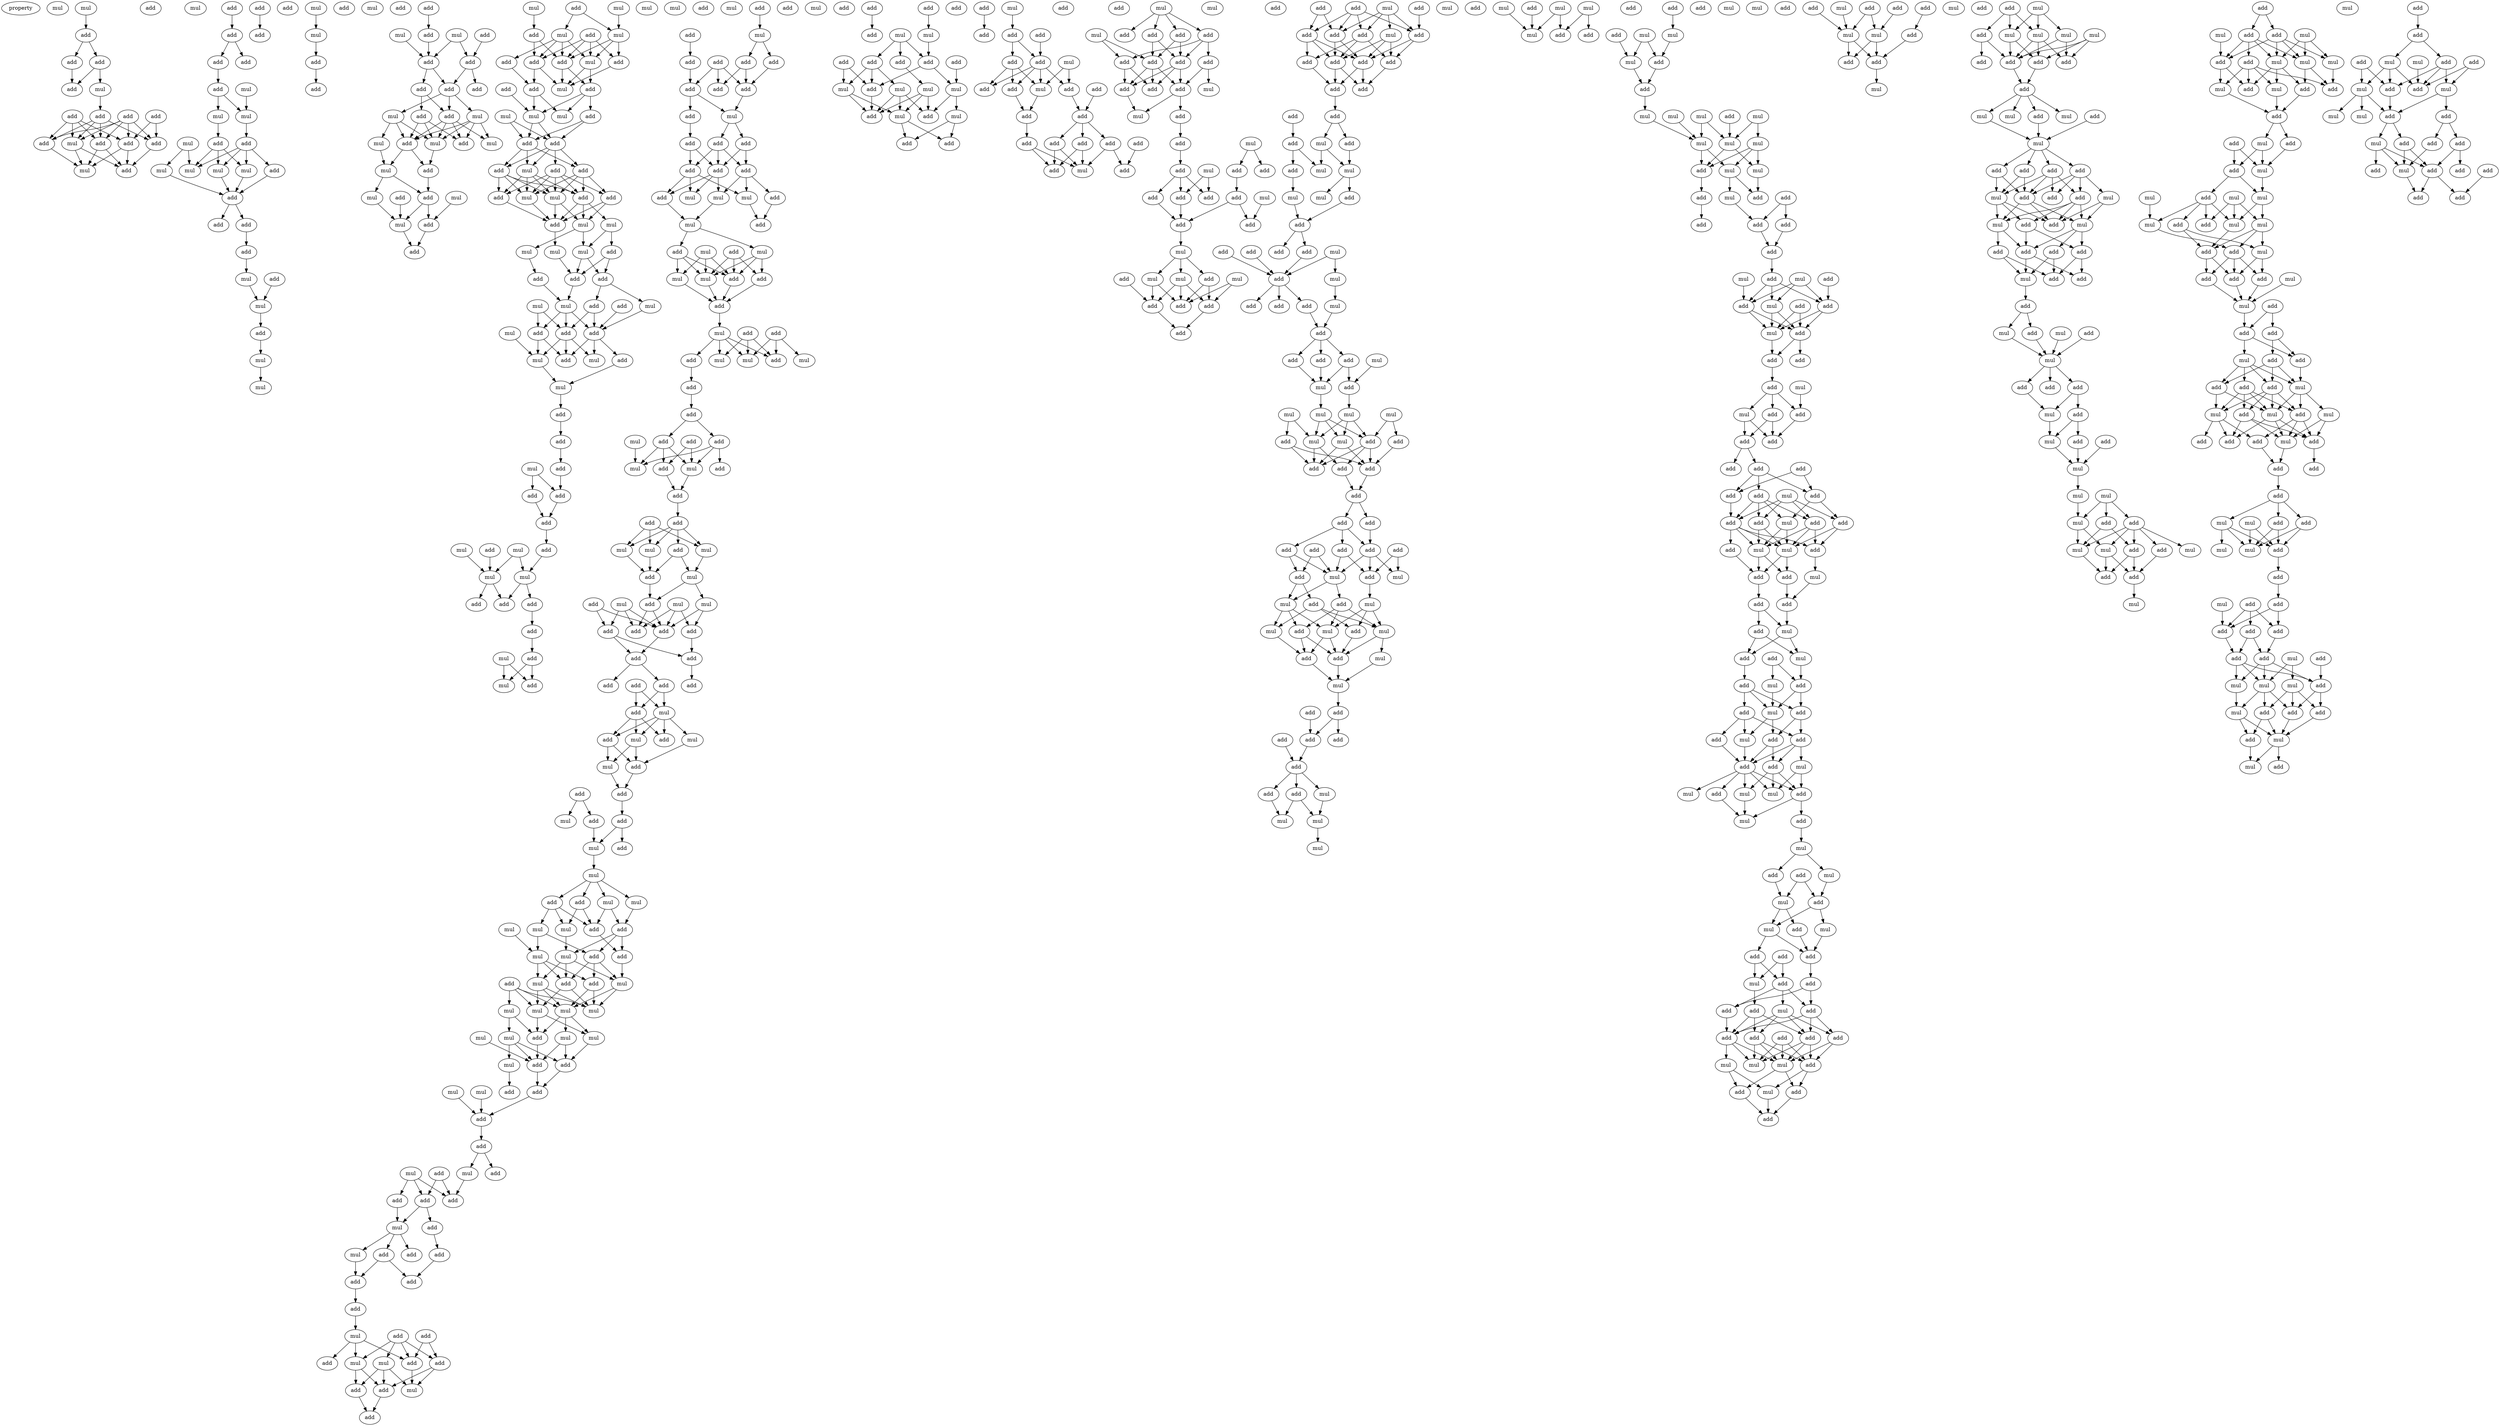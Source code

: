 digraph {
    node [fontcolor=black]
    property [mul=2,lf=1.2]
    0 [ label = mul ];
    1 [ label = mul ];
    2 [ label = add ];
    3 [ label = add ];
    4 [ label = add ];
    5 [ label = add ];
    6 [ label = add ];
    7 [ label = mul ];
    8 [ label = add ];
    9 [ label = add ];
    10 [ label = add ];
    11 [ label = add ];
    12 [ label = mul ];
    13 [ label = add ];
    14 [ label = add ];
    15 [ label = add ];
    16 [ label = add ];
    17 [ label = add ];
    18 [ label = mul ];
    19 [ label = mul ];
    20 [ label = add ];
    21 [ label = add ];
    22 [ label = add ];
    23 [ label = add ];
    24 [ label = add ];
    25 [ label = add ];
    26 [ label = mul ];
    27 [ label = add ];
    28 [ label = add ];
    29 [ label = mul ];
    30 [ label = mul ];
    31 [ label = add ];
    32 [ label = add ];
    33 [ label = mul ];
    34 [ label = mul ];
    35 [ label = mul ];
    36 [ label = add ];
    37 [ label = mul ];
    38 [ label = mul ];
    39 [ label = add ];
    40 [ label = add ];
    41 [ label = add ];
    42 [ label = add ];
    43 [ label = mul ];
    44 [ label = add ];
    45 [ label = mul ];
    46 [ label = add ];
    47 [ label = mul ];
    48 [ label = mul ];
    49 [ label = mul ];
    50 [ label = add ];
    51 [ label = mul ];
    52 [ label = add ];
    53 [ label = add ];
    54 [ label = mul ];
    55 [ label = add ];
    56 [ label = add ];
    57 [ label = mul ];
    58 [ label = mul ];
    59 [ label = add ];
    60 [ label = add ];
    61 [ label = add ];
    62 [ label = add ];
    63 [ label = add ];
    64 [ label = add ];
    65 [ label = add ];
    66 [ label = add ];
    67 [ label = add ];
    68 [ label = mul ];
    69 [ label = mul ];
    70 [ label = add ];
    71 [ label = mul ];
    72 [ label = mul ];
    73 [ label = mul ];
    74 [ label = add ];
    75 [ label = mul ];
    76 [ label = add ];
    77 [ label = add ];
    78 [ label = mul ];
    79 [ label = mul ];
    80 [ label = add ];
    81 [ label = mul ];
    82 [ label = add ];
    83 [ label = add ];
    84 [ label = mul ];
    85 [ label = mul ];
    86 [ label = mul ];
    87 [ label = add ];
    88 [ label = add ];
    89 [ label = mul ];
    90 [ label = mul ];
    91 [ label = add ];
    92 [ label = add ];
    93 [ label = add ];
    94 [ label = mul ];
    95 [ label = add ];
    96 [ label = add ];
    97 [ label = add ];
    98 [ label = add ];
    99 [ label = add ];
    100 [ label = mul ];
    101 [ label = mul ];
    102 [ label = mul ];
    103 [ label = mul ];
    104 [ label = add ];
    105 [ label = add ];
    106 [ label = add ];
    107 [ label = add ];
    108 [ label = mul ];
    109 [ label = add ];
    110 [ label = add ];
    111 [ label = mul ];
    112 [ label = add ];
    113 [ label = add ];
    114 [ label = mul ];
    115 [ label = add ];
    116 [ label = mul ];
    117 [ label = add ];
    118 [ label = mul ];
    119 [ label = add ];
    120 [ label = mul ];
    121 [ label = mul ];
    122 [ label = mul ];
    123 [ label = add ];
    124 [ label = add ];
    125 [ label = add ];
    126 [ label = mul ];
    127 [ label = add ];
    128 [ label = add ];
    129 [ label = mul ];
    130 [ label = mul ];
    131 [ label = mul ];
    132 [ label = add ];
    133 [ label = add ];
    134 [ label = add ];
    135 [ label = mul ];
    136 [ label = mul ];
    137 [ label = add ];
    138 [ label = add ];
    139 [ label = mul ];
    140 [ label = add ];
    141 [ label = add ];
    142 [ label = mul ];
    143 [ label = add ];
    144 [ label = add ];
    145 [ label = mul ];
    146 [ label = add ];
    147 [ label = add ];
    148 [ label = mul ];
    149 [ label = add ];
    150 [ label = add ];
    151 [ label = mul ];
    152 [ label = add ];
    153 [ label = mul ];
    154 [ label = mul ];
    155 [ label = add ];
    156 [ label = add ];
    157 [ label = add ];
    158 [ label = add ];
    159 [ label = add ];
    160 [ label = mul ];
    161 [ label = add ];
    162 [ label = mul ];
    163 [ label = mul ];
    164 [ label = add ];
    165 [ label = add ];
    166 [ label = mul ];
    167 [ label = add ];
    168 [ label = add ];
    169 [ label = add ];
    170 [ label = add ];
    171 [ label = add ];
    172 [ label = add ];
    173 [ label = add ];
    174 [ label = add ];
    175 [ label = mul ];
    176 [ label = add ];
    177 [ label = add ];
    178 [ label = add ];
    179 [ label = add ];
    180 [ label = add ];
    181 [ label = add ];
    182 [ label = add ];
    183 [ label = add ];
    184 [ label = mul ];
    185 [ label = mul ];
    186 [ label = mul ];
    187 [ label = mul ];
    188 [ label = add ];
    189 [ label = add ];
    190 [ label = add ];
    191 [ label = mul ];
    192 [ label = mul ];
    193 [ label = mul ];
    194 [ label = mul ];
    195 [ label = add ];
    196 [ label = add ];
    197 [ label = add ];
    198 [ label = add ];
    199 [ label = mul ];
    200 [ label = add ];
    201 [ label = add ];
    202 [ label = mul ];
    203 [ label = mul ];
    204 [ label = add ];
    205 [ label = mul ];
    206 [ label = add ];
    207 [ label = add ];
    208 [ label = add ];
    209 [ label = add ];
    210 [ label = mul ];
    211 [ label = add ];
    212 [ label = add ];
    213 [ label = add ];
    214 [ label = mul ];
    215 [ label = add ];
    216 [ label = mul ];
    217 [ label = add ];
    218 [ label = add ];
    219 [ label = add ];
    220 [ label = add ];
    221 [ label = mul ];
    222 [ label = mul ];
    223 [ label = mul ];
    224 [ label = add ];
    225 [ label = mul ];
    226 [ label = mul ];
    227 [ label = mul ];
    228 [ label = mul ];
    229 [ label = add ];
    230 [ label = add ];
    231 [ label = add ];
    232 [ label = add ];
    233 [ label = add ];
    234 [ label = add ];
    235 [ label = add ];
    236 [ label = add ];
    237 [ label = add ];
    238 [ label = add ];
    239 [ label = add ];
    240 [ label = add ];
    241 [ label = mul ];
    242 [ label = mul ];
    243 [ label = add ];
    244 [ label = add ];
    245 [ label = add ];
    246 [ label = mul ];
    247 [ label = mul ];
    248 [ label = add ];
    249 [ label = mul ];
    250 [ label = add ];
    251 [ label = add ];
    252 [ label = add ];
    253 [ label = mul ];
    254 [ label = add ];
    255 [ label = mul ];
    256 [ label = add ];
    257 [ label = mul ];
    258 [ label = add ];
    259 [ label = mul ];
    260 [ label = add ];
    261 [ label = mul ];
    262 [ label = add ];
    263 [ label = mul ];
    264 [ label = mul ];
    265 [ label = mul ];
    266 [ label = add ];
    267 [ label = add ];
    268 [ label = add ];
    269 [ label = mul ];
    270 [ label = mul ];
    271 [ label = add ];
    272 [ label = add ];
    273 [ label = mul ];
    274 [ label = mul ];
    275 [ label = add ];
    276 [ label = mul ];
    277 [ label = mul ];
    278 [ label = mul ];
    279 [ label = mul ];
    280 [ label = mul ];
    281 [ label = mul ];
    282 [ label = mul ];
    283 [ label = mul ];
    284 [ label = add ];
    285 [ label = add ];
    286 [ label = add ];
    287 [ label = mul ];
    288 [ label = mul ];
    289 [ label = add ];
    290 [ label = mul ];
    291 [ label = add ];
    292 [ label = add ];
    293 [ label = add ];
    294 [ label = mul ];
    295 [ label = mul ];
    296 [ label = add ];
    297 [ label = add ];
    298 [ label = add ];
    299 [ label = add ];
    300 [ label = add ];
    301 [ label = add ];
    302 [ label = mul ];
    303 [ label = add ];
    304 [ label = add ];
    305 [ label = mul ];
    306 [ label = add ];
    307 [ label = add ];
    308 [ label = add ];
    309 [ label = add ];
    310 [ label = add ];
    311 [ label = mul ];
    312 [ label = add ];
    313 [ label = add ];
    314 [ label = add ];
    315 [ label = add ];
    316 [ label = mul ];
    317 [ label = add ];
    318 [ label = mul ];
    319 [ label = add ];
    320 [ label = mul ];
    321 [ label = add ];
    322 [ label = add ];
    323 [ label = add ];
    324 [ label = add ];
    325 [ label = add ];
    326 [ label = mul ];
    327 [ label = mul ];
    328 [ label = add ];
    329 [ label = add ];
    330 [ label = add ];
    331 [ label = add ];
    332 [ label = add ];
    333 [ label = mul ];
    334 [ label = add ];
    335 [ label = mul ];
    336 [ label = mul ];
    337 [ label = mul ];
    338 [ label = add ];
    339 [ label = add ];
    340 [ label = mul ];
    341 [ label = mul ];
    342 [ label = add ];
    343 [ label = add ];
    344 [ label = add ];
    345 [ label = add ];
    346 [ label = add ];
    347 [ label = mul ];
    348 [ label = add ];
    349 [ label = add ];
    350 [ label = add ];
    351 [ label = add ];
    352 [ label = add ];
    353 [ label = mul ];
    354 [ label = add ];
    355 [ label = add ];
    356 [ label = mul ];
    357 [ label = add ];
    358 [ label = add ];
    359 [ label = add ];
    360 [ label = add ];
    361 [ label = add ];
    362 [ label = add ];
    363 [ label = add ];
    364 [ label = add ];
    365 [ label = add ];
    366 [ label = add ];
    367 [ label = add ];
    368 [ label = mul ];
    369 [ label = add ];
    370 [ label = mul ];
    371 [ label = add ];
    372 [ label = mul ];
    373 [ label = add ];
    374 [ label = add ];
    375 [ label = add ];
    376 [ label = add ];
    377 [ label = add ];
    378 [ label = add ];
    379 [ label = add ];
    380 [ label = add ];
    381 [ label = add ];
    382 [ label = mul ];
    383 [ label = mul ];
    384 [ label = add ];
    385 [ label = add ];
    386 [ label = mul ];
    387 [ label = mul ];
    388 [ label = add ];
    389 [ label = add ];
    390 [ label = add ];
    391 [ label = add ];
    392 [ label = mul ];
    393 [ label = add ];
    394 [ label = add ];
    395 [ label = add ];
    396 [ label = mul ];
    397 [ label = add ];
    398 [ label = add ];
    399 [ label = add ];
    400 [ label = mul ];
    401 [ label = mul ];
    402 [ label = mul ];
    403 [ label = add ];
    404 [ label = add ];
    405 [ label = mul ];
    406 [ label = add ];
    407 [ label = add ];
    408 [ label = add ];
    409 [ label = add ];
    410 [ label = add ];
    411 [ label = add ];
    412 [ label = add ];
    413 [ label = mul ];
    414 [ label = add ];
    415 [ label = add ];
    416 [ label = mul ];
    417 [ label = add ];
    418 [ label = add ];
    419 [ label = add ];
    420 [ label = add ];
    421 [ label = add ];
    422 [ label = add ];
    423 [ label = add ];
    424 [ label = add ];
    425 [ label = add ];
    426 [ label = add ];
    427 [ label = add ];
    428 [ label = add ];
    429 [ label = add ];
    430 [ label = mul ];
    431 [ label = add ];
    432 [ label = mul ];
    433 [ label = mul ];
    434 [ label = mul ];
    435 [ label = mul ];
    436 [ label = add ];
    437 [ label = add ];
    438 [ label = add ];
    439 [ label = add ];
    440 [ label = add ];
    441 [ label = mul ];
    442 [ label = add ];
    443 [ label = add ];
    444 [ label = mul ];
    445 [ label = add ];
    446 [ label = add ];
    447 [ label = mul ];
    448 [ label = add ];
    449 [ label = add ];
    450 [ label = add ];
    451 [ label = add ];
    452 [ label = mul ];
    453 [ label = add ];
    454 [ label = mul ];
    455 [ label = add ];
    456 [ label = mul ];
    457 [ label = mul ];
    458 [ label = mul ];
    459 [ label = mul ];
    460 [ label = add ];
    461 [ label = add ];
    462 [ label = mul ];
    463 [ label = mul ];
    464 [ label = add ];
    465 [ label = add ];
    466 [ label = add ];
    467 [ label = add ];
    468 [ label = add ];
    469 [ label = add ];
    470 [ label = add ];
    471 [ label = add ];
    472 [ label = add ];
    473 [ label = add ];
    474 [ label = add ];
    475 [ label = add ];
    476 [ label = mul ];
    477 [ label = mul ];
    478 [ label = add ];
    479 [ label = add ];
    480 [ label = add ];
    481 [ label = mul ];
    482 [ label = add ];
    483 [ label = mul ];
    484 [ label = mul ];
    485 [ label = add ];
    486 [ label = add ];
    487 [ label = mul ];
    488 [ label = mul ];
    489 [ label = mul ];
    490 [ label = add ];
    491 [ label = add ];
    492 [ label = mul ];
    493 [ label = mul ];
    494 [ label = add ];
    495 [ label = add ];
    496 [ label = add ];
    497 [ label = add ];
    498 [ label = add ];
    499 [ label = add ];
    500 [ label = add ];
    501 [ label = add ];
    502 [ label = mul ];
    503 [ label = add ];
    504 [ label = mul ];
    505 [ label = mul ];
    506 [ label = mul ];
    507 [ label = mul ];
    508 [ label = mul ];
    509 [ label = add ];
    510 [ label = mul ];
    511 [ label = add ];
    512 [ label = add ];
    513 [ label = mul ];
    514 [ label = add ];
    515 [ label = add ];
    516 [ label = mul ];
    517 [ label = add ];
    518 [ label = mul ];
    519 [ label = mul ];
    520 [ label = add ];
    521 [ label = add ];
    522 [ label = add ];
    523 [ label = mul ];
    524 [ label = mul ];
    525 [ label = add ];
    526 [ label = mul ];
    527 [ label = mul ];
    528 [ label = mul ];
    529 [ label = mul ];
    530 [ label = mul ];
    531 [ label = mul ];
    532 [ label = add ];
    533 [ label = mul ];
    534 [ label = add ];
    535 [ label = add ];
    536 [ label = add ];
    537 [ label = mul ];
    538 [ label = add ];
    539 [ label = add ];
    540 [ label = add ];
    541 [ label = add ];
    542 [ label = add ];
    543 [ label = add ];
    544 [ label = mul ];
    545 [ label = mul ];
    546 [ label = mul ];
    547 [ label = add ];
    548 [ label = add ];
    549 [ label = add ];
    550 [ label = add ];
    551 [ label = mul ];
    552 [ label = add ];
    553 [ label = add ];
    554 [ label = mul ];
    555 [ label = add ];
    556 [ label = mul ];
    557 [ label = add ];
    558 [ label = mul ];
    559 [ label = add ];
    560 [ label = add ];
    561 [ label = add ];
    562 [ label = add ];
    563 [ label = add ];
    564 [ label = add ];
    565 [ label = add ];
    566 [ label = add ];
    567 [ label = add ];
    568 [ label = mul ];
    569 [ label = mul ];
    570 [ label = add ];
    571 [ label = add ];
    572 [ label = add ];
    573 [ label = add ];
    574 [ label = mul ];
    575 [ label = mul ];
    576 [ label = add ];
    577 [ label = add ];
    578 [ label = mul ];
    579 [ label = add ];
    580 [ label = add ];
    581 [ label = add ];
    582 [ label = add ];
    583 [ label = add ];
    584 [ label = mul ];
    585 [ label = add ];
    586 [ label = mul ];
    587 [ label = add ];
    588 [ label = mul ];
    589 [ label = add ];
    590 [ label = add ];
    591 [ label = mul ];
    592 [ label = add ];
    593 [ label = add ];
    594 [ label = add ];
    595 [ label = mul ];
    596 [ label = add ];
    597 [ label = add ];
    598 [ label = mul ];
    599 [ label = add ];
    600 [ label = add ];
    601 [ label = mul ];
    602 [ label = add ];
    603 [ label = mul ];
    604 [ label = mul ];
    605 [ label = add ];
    606 [ label = add ];
    607 [ label = mul ];
    608 [ label = mul ];
    609 [ label = add ];
    610 [ label = mul ];
    611 [ label = add ];
    612 [ label = add ];
    613 [ label = mul ];
    614 [ label = add ];
    615 [ label = mul ];
    616 [ label = mul ];
    617 [ label = add ];
    618 [ label = add ];
    619 [ label = add ];
    620 [ label = mul ];
    621 [ label = add ];
    622 [ label = add ];
    623 [ label = add ];
    624 [ label = mul ];
    625 [ label = add ];
    626 [ label = add ];
    627 [ label = add ];
    628 [ label = add ];
    629 [ label = add ];
    630 [ label = add ];
    631 [ label = add ];
    632 [ label = mul ];
    633 [ label = mul ];
    634 [ label = mul ];
    635 [ label = add ];
    636 [ label = mul ];
    637 [ label = add ];
    638 [ label = add ];
    639 [ label = mul ];
    640 [ label = add ];
    641 [ label = add ];
    642 [ label = add ];
    643 [ label = mul ];
    644 [ label = add ];
    645 [ label = add ];
    646 [ label = add ];
    647 [ label = mul ];
    648 [ label = mul ];
    649 [ label = add ];
    650 [ label = mul ];
    651 [ label = add ];
    652 [ label = add ];
    653 [ label = mul ];
    654 [ label = add ];
    655 [ label = add ];
    656 [ label = mul ];
    657 [ label = mul ];
    658 [ label = mul ];
    659 [ label = mul ];
    660 [ label = add ];
    661 [ label = mul ];
    662 [ label = add ];
    663 [ label = add ];
    664 [ label = add ];
    665 [ label = add ];
    666 [ label = add ];
    667 [ label = mul ];
    668 [ label = mul ];
    669 [ label = add ];
    670 [ label = add ];
    671 [ label = mul ];
    672 [ label = mul ];
    673 [ label = add ];
    674 [ label = add ];
    675 [ label = add ];
    676 [ label = add ];
    677 [ label = mul ];
    678 [ label = add ];
    679 [ label = add ];
    680 [ label = mul ];
    681 [ label = add ];
    682 [ label = mul ];
    683 [ label = mul ];
    684 [ label = add ];
    685 [ label = add ];
    686 [ label = add ];
    687 [ label = add ];
    688 [ label = add ];
    689 [ label = add ];
    690 [ label = mul ];
    691 [ label = add ];
    692 [ label = add ];
    693 [ label = add ];
    694 [ label = mul ];
    695 [ label = mul ];
    696 [ label = add ];
    697 [ label = add ];
    698 [ label = mul ];
    699 [ label = add ];
    700 [ label = add ];
    701 [ label = add ];
    702 [ label = mul ];
    703 [ label = add ];
    704 [ label = add ];
    705 [ label = add ];
    706 [ label = mul ];
    707 [ label = mul ];
    708 [ label = mul ];
    709 [ label = mul ];
    710 [ label = add ];
    711 [ label = add ];
    712 [ label = mul ];
    713 [ label = add ];
    714 [ label = add ];
    715 [ label = mul ];
    716 [ label = mul ];
    717 [ label = mul ];
    718 [ label = add ];
    719 [ label = add ];
    720 [ label = mul ];
    721 [ label = add ];
    722 [ label = mul ];
    723 [ label = add ];
    724 [ label = add ];
    725 [ label = mul ];
    726 [ label = add ];
    727 [ label = mul ];
    728 [ label = mul ];
    729 [ label = mul ];
    730 [ label = add ];
    731 [ label = mul ];
    732 [ label = add ];
    733 [ label = mul ];
    734 [ label = add ];
    735 [ label = add ];
    736 [ label = add ];
    737 [ label = mul ];
    738 [ label = add ];
    739 [ label = add ];
    740 [ label = add ];
    741 [ label = mul ];
    742 [ label = mul ];
    743 [ label = mul ];
    744 [ label = mul ];
    745 [ label = add ];
    746 [ label = add ];
    747 [ label = mul ];
    748 [ label = mul ];
    749 [ label = mul ];
    750 [ label = add ];
    751 [ label = add ];
    752 [ label = add ];
    753 [ label = mul ];
    754 [ label = add ];
    755 [ label = add ];
    756 [ label = mul ];
    757 [ label = mul ];
    758 [ label = add ];
    759 [ label = add ];
    760 [ label = mul ];
    761 [ label = add ];
    762 [ label = add ];
    763 [ label = add ];
    764 [ label = add ];
    765 [ label = mul ];
    766 [ label = mul ];
    767 [ label = add ];
    768 [ label = add ];
    769 [ label = add ];
    770 [ label = mul ];
    771 [ label = add ];
    772 [ label = mul ];
    773 [ label = add ];
    774 [ label = mul ];
    775 [ label = mul ];
    776 [ label = add ];
    777 [ label = add ];
    778 [ label = add ];
    779 [ label = add ];
    780 [ label = add ];
    781 [ label = add ];
    782 [ label = add ];
    783 [ label = mul ];
    784 [ label = add ];
    785 [ label = mul ];
    786 [ label = add ];
    787 [ label = add ];
    788 [ label = mul ];
    789 [ label = mul ];
    790 [ label = add ];
    791 [ label = add ];
    792 [ label = mul ];
    793 [ label = add ];
    794 [ label = add ];
    795 [ label = add ];
    796 [ label = add ];
    797 [ label = add ];
    798 [ label = add ];
    799 [ label = add ];
    800 [ label = mul ];
    801 [ label = mul ];
    802 [ label = add ];
    803 [ label = mul ];
    804 [ label = mul ];
    805 [ label = add ];
    806 [ label = add ];
    807 [ label = mul ];
    808 [ label = add ];
    809 [ label = mul ];
    810 [ label = add ];
    811 [ label = add ];
    812 [ label = mul ];
    813 [ label = add ];
    814 [ label = add ];
    815 [ label = add ];
    816 [ label = mul ];
    817 [ label = add ];
    818 [ label = mul ];
    819 [ label = add ];
    820 [ label = mul ];
    821 [ label = mul ];
    822 [ label = add ];
    823 [ label = add ];
    824 [ label = add ];
    825 [ label = mul ];
    826 [ label = mul ];
    827 [ label = add ];
    828 [ label = add ];
    829 [ label = add ];
    830 [ label = add ];
    831 [ label = mul ];
    832 [ label = add ];
    833 [ label = add ];
    834 [ label = mul ];
    835 [ label = add ];
    836 [ label = add ];
    837 [ label = add ];
    838 [ label = add ];
    1 -> 3 [ name = 0 ];
    3 -> 4 [ name = 1 ];
    3 -> 5 [ name = 2 ];
    4 -> 6 [ name = 3 ];
    4 -> 7 [ name = 4 ];
    5 -> 6 [ name = 5 ];
    7 -> 8 [ name = 6 ];
    8 -> 12 [ name = 7 ];
    8 -> 13 [ name = 8 ];
    8 -> 14 [ name = 9 ];
    8 -> 16 [ name = 10 ];
    9 -> 12 [ name = 11 ];
    9 -> 13 [ name = 12 ];
    9 -> 14 [ name = 13 ];
    9 -> 15 [ name = 14 ];
    10 -> 15 [ name = 15 ];
    10 -> 16 [ name = 16 ];
    11 -> 12 [ name = 17 ];
    11 -> 13 [ name = 18 ];
    11 -> 14 [ name = 19 ];
    11 -> 15 [ name = 20 ];
    11 -> 16 [ name = 21 ];
    12 -> 17 [ name = 22 ];
    12 -> 19 [ name = 23 ];
    13 -> 17 [ name = 24 ];
    13 -> 19 [ name = 25 ];
    14 -> 19 [ name = 26 ];
    15 -> 17 [ name = 27 ];
    15 -> 19 [ name = 28 ];
    16 -> 17 [ name = 29 ];
    20 -> 21 [ name = 30 ];
    21 -> 23 [ name = 31 ];
    21 -> 25 [ name = 32 ];
    22 -> 24 [ name = 33 ];
    23 -> 27 [ name = 34 ];
    26 -> 29 [ name = 35 ];
    27 -> 29 [ name = 36 ];
    27 -> 30 [ name = 37 ];
    29 -> 32 [ name = 38 ];
    30 -> 31 [ name = 39 ];
    31 -> 35 [ name = 40 ];
    31 -> 37 [ name = 41 ];
    31 -> 38 [ name = 42 ];
    32 -> 35 [ name = 43 ];
    32 -> 36 [ name = 44 ];
    32 -> 37 [ name = 45 ];
    32 -> 38 [ name = 46 ];
    33 -> 34 [ name = 47 ];
    33 -> 35 [ name = 48 ];
    34 -> 39 [ name = 49 ];
    36 -> 39 [ name = 50 ];
    37 -> 39 [ name = 51 ];
    38 -> 39 [ name = 52 ];
    39 -> 40 [ name = 53 ];
    39 -> 41 [ name = 54 ];
    41 -> 42 [ name = 55 ];
    42 -> 43 [ name = 56 ];
    43 -> 45 [ name = 57 ];
    44 -> 45 [ name = 58 ];
    45 -> 46 [ name = 59 ];
    46 -> 49 [ name = 60 ];
    47 -> 48 [ name = 61 ];
    48 -> 50 [ name = 62 ];
    49 -> 51 [ name = 63 ];
    50 -> 52 [ name = 64 ];
    56 -> 59 [ name = 65 ];
    57 -> 61 [ name = 66 ];
    57 -> 62 [ name = 67 ];
    58 -> 61 [ name = 68 ];
    59 -> 61 [ name = 69 ];
    60 -> 62 [ name = 70 ];
    61 -> 64 [ name = 71 ];
    61 -> 65 [ name = 72 ];
    62 -> 63 [ name = 73 ];
    62 -> 64 [ name = 74 ];
    64 -> 67 [ name = 75 ];
    64 -> 68 [ name = 76 ];
    64 -> 69 [ name = 77 ];
    65 -> 66 [ name = 78 ];
    65 -> 67 [ name = 79 ];
    66 -> 70 [ name = 80 ];
    66 -> 73 [ name = 81 ];
    66 -> 74 [ name = 82 ];
    67 -> 70 [ name = 83 ];
    67 -> 72 [ name = 84 ];
    67 -> 73 [ name = 85 ];
    67 -> 74 [ name = 86 ];
    68 -> 70 [ name = 87 ];
    68 -> 72 [ name = 88 ];
    68 -> 73 [ name = 89 ];
    68 -> 74 [ name = 90 ];
    69 -> 71 [ name = 91 ];
    69 -> 73 [ name = 92 ];
    69 -> 74 [ name = 93 ];
    71 -> 75 [ name = 94 ];
    73 -> 76 [ name = 95 ];
    74 -> 75 [ name = 96 ];
    74 -> 76 [ name = 97 ];
    75 -> 78 [ name = 98 ];
    75 -> 80 [ name = 99 ];
    76 -> 80 [ name = 100 ];
    77 -> 81 [ name = 101 ];
    78 -> 81 [ name = 102 ];
    79 -> 82 [ name = 103 ];
    80 -> 81 [ name = 104 ];
    80 -> 82 [ name = 105 ];
    81 -> 83 [ name = 106 ];
    82 -> 83 [ name = 107 ];
    84 -> 90 [ name = 108 ];
    85 -> 88 [ name = 109 ];
    87 -> 89 [ name = 110 ];
    87 -> 90 [ name = 111 ];
    88 -> 92 [ name = 112 ];
    88 -> 95 [ name = 113 ];
    89 -> 92 [ name = 114 ];
    89 -> 93 [ name = 115 ];
    89 -> 94 [ name = 116 ];
    89 -> 95 [ name = 117 ];
    90 -> 94 [ name = 118 ];
    90 -> 95 [ name = 119 ];
    90 -> 96 [ name = 120 ];
    91 -> 92 [ name = 121 ];
    91 -> 94 [ name = 122 ];
    91 -> 95 [ name = 123 ];
    91 -> 96 [ name = 124 ];
    92 -> 98 [ name = 125 ];
    92 -> 100 [ name = 126 ];
    93 -> 98 [ name = 127 ];
    94 -> 97 [ name = 128 ];
    94 -> 100 [ name = 129 ];
    95 -> 97 [ name = 130 ];
    95 -> 100 [ name = 131 ];
    96 -> 100 [ name = 132 ];
    97 -> 102 [ name = 133 ];
    97 -> 103 [ name = 134 ];
    97 -> 104 [ name = 135 ];
    98 -> 102 [ name = 136 ];
    98 -> 103 [ name = 137 ];
    99 -> 102 [ name = 138 ];
    101 -> 105 [ name = 139 ];
    101 -> 106 [ name = 140 ];
    102 -> 105 [ name = 141 ];
    102 -> 106 [ name = 142 ];
    104 -> 105 [ name = 143 ];
    104 -> 106 [ name = 144 ];
    105 -> 107 [ name = 145 ];
    105 -> 108 [ name = 146 ];
    105 -> 110 [ name = 147 ];
    106 -> 107 [ name = 148 ];
    106 -> 108 [ name = 149 ];
    106 -> 109 [ name = 150 ];
    106 -> 110 [ name = 151 ];
    107 -> 111 [ name = 152 ];
    107 -> 112 [ name = 153 ];
    107 -> 114 [ name = 154 ];
    107 -> 115 [ name = 155 ];
    108 -> 111 [ name = 156 ];
    108 -> 112 [ name = 157 ];
    108 -> 114 [ name = 158 ];
    108 -> 115 [ name = 159 ];
    109 -> 111 [ name = 160 ];
    109 -> 112 [ name = 161 ];
    109 -> 113 [ name = 162 ];
    109 -> 114 [ name = 163 ];
    109 -> 115 [ name = 164 ];
    110 -> 111 [ name = 165 ];
    110 -> 113 [ name = 166 ];
    110 -> 114 [ name = 167 ];
    110 -> 115 [ name = 168 ];
    111 -> 117 [ name = 169 ];
    112 -> 117 [ name = 170 ];
    113 -> 117 [ name = 171 ];
    113 -> 118 [ name = 172 ];
    114 -> 117 [ name = 173 ];
    114 -> 118 [ name = 174 ];
    115 -> 116 [ name = 175 ];
    115 -> 117 [ name = 176 ];
    115 -> 118 [ name = 177 ];
    116 -> 119 [ name = 178 ];
    116 -> 122 [ name = 179 ];
    117 -> 121 [ name = 180 ];
    118 -> 120 [ name = 181 ];
    118 -> 122 [ name = 182 ];
    119 -> 123 [ name = 183 ];
    119 -> 125 [ name = 184 ];
    120 -> 124 [ name = 185 ];
    121 -> 123 [ name = 186 ];
    122 -> 123 [ name = 187 ];
    122 -> 125 [ name = 188 ];
    123 -> 126 [ name = 189 ];
    124 -> 126 [ name = 190 ];
    125 -> 127 [ name = 191 ];
    125 -> 129 [ name = 192 ];
    126 -> 132 [ name = 193 ];
    126 -> 133 [ name = 194 ];
    126 -> 134 [ name = 195 ];
    127 -> 133 [ name = 196 ];
    127 -> 134 [ name = 197 ];
    128 -> 133 [ name = 198 ];
    129 -> 133 [ name = 199 ];
    130 -> 132 [ name = 200 ];
    130 -> 134 [ name = 201 ];
    131 -> 135 [ name = 202 ];
    132 -> 135 [ name = 203 ];
    132 -> 137 [ name = 204 ];
    133 -> 136 [ name = 205 ];
    133 -> 137 [ name = 206 ];
    133 -> 138 [ name = 207 ];
    134 -> 135 [ name = 208 ];
    134 -> 136 [ name = 209 ];
    134 -> 137 [ name = 210 ];
    135 -> 139 [ name = 211 ];
    138 -> 139 [ name = 212 ];
    139 -> 140 [ name = 213 ];
    140 -> 141 [ name = 214 ];
    141 -> 143 [ name = 215 ];
    142 -> 144 [ name = 216 ];
    142 -> 146 [ name = 217 ];
    143 -> 146 [ name = 218 ];
    144 -> 147 [ name = 219 ];
    146 -> 147 [ name = 220 ];
    147 -> 149 [ name = 221 ];
    148 -> 153 [ name = 222 ];
    149 -> 154 [ name = 223 ];
    150 -> 153 [ name = 224 ];
    151 -> 153 [ name = 225 ];
    151 -> 154 [ name = 226 ];
    153 -> 155 [ name = 227 ];
    153 -> 156 [ name = 228 ];
    154 -> 155 [ name = 229 ];
    154 -> 157 [ name = 230 ];
    157 -> 158 [ name = 231 ];
    158 -> 159 [ name = 232 ];
    159 -> 161 [ name = 233 ];
    159 -> 162 [ name = 234 ];
    160 -> 161 [ name = 235 ];
    160 -> 162 [ name = 236 ];
    164 -> 166 [ name = 237 ];
    165 -> 168 [ name = 238 ];
    166 -> 167 [ name = 239 ];
    166 -> 170 [ name = 240 ];
    167 -> 173 [ name = 241 ];
    168 -> 171 [ name = 242 ];
    169 -> 171 [ name = 243 ];
    169 -> 172 [ name = 244 ];
    169 -> 173 [ name = 245 ];
    170 -> 172 [ name = 246 ];
    170 -> 173 [ name = 247 ];
    171 -> 174 [ name = 248 ];
    171 -> 175 [ name = 249 ];
    173 -> 175 [ name = 250 ];
    174 -> 176 [ name = 251 ];
    175 -> 177 [ name = 252 ];
    175 -> 178 [ name = 253 ];
    176 -> 180 [ name = 254 ];
    176 -> 181 [ name = 255 ];
    177 -> 179 [ name = 256 ];
    177 -> 181 [ name = 257 ];
    178 -> 179 [ name = 258 ];
    178 -> 180 [ name = 259 ];
    178 -> 181 [ name = 260 ];
    179 -> 182 [ name = 261 ];
    179 -> 184 [ name = 262 ];
    179 -> 185 [ name = 263 ];
    180 -> 183 [ name = 264 ];
    180 -> 184 [ name = 265 ];
    180 -> 186 [ name = 266 ];
    181 -> 183 [ name = 267 ];
    181 -> 185 [ name = 268 ];
    181 -> 186 [ name = 269 ];
    182 -> 188 [ name = 270 ];
    183 -> 187 [ name = 271 ];
    184 -> 188 [ name = 272 ];
    185 -> 187 [ name = 273 ];
    187 -> 189 [ name = 274 ];
    187 -> 192 [ name = 275 ];
    189 -> 193 [ name = 276 ];
    189 -> 194 [ name = 277 ];
    189 -> 196 [ name = 278 ];
    190 -> 193 [ name = 279 ];
    190 -> 195 [ name = 280 ];
    190 -> 196 [ name = 281 ];
    191 -> 193 [ name = 282 ];
    191 -> 194 [ name = 283 ];
    191 -> 196 [ name = 284 ];
    192 -> 193 [ name = 285 ];
    192 -> 195 [ name = 286 ];
    192 -> 196 [ name = 287 ];
    193 -> 197 [ name = 288 ];
    194 -> 197 [ name = 289 ];
    195 -> 197 [ name = 290 ];
    196 -> 197 [ name = 291 ];
    197 -> 199 [ name = 292 ];
    198 -> 203 [ name = 293 ];
    198 -> 204 [ name = 294 ];
    198 -> 205 [ name = 295 ];
    199 -> 201 [ name = 296 ];
    199 -> 203 [ name = 297 ];
    199 -> 204 [ name = 298 ];
    199 -> 205 [ name = 299 ];
    200 -> 202 [ name = 300 ];
    200 -> 203 [ name = 301 ];
    200 -> 204 [ name = 302 ];
    201 -> 206 [ name = 303 ];
    206 -> 207 [ name = 304 ];
    207 -> 208 [ name = 305 ];
    207 -> 212 [ name = 306 ];
    208 -> 214 [ name = 307 ];
    208 -> 215 [ name = 308 ];
    208 -> 216 [ name = 309 ];
    209 -> 213 [ name = 310 ];
    209 -> 216 [ name = 311 ];
    210 -> 214 [ name = 312 ];
    212 -> 213 [ name = 313 ];
    212 -> 214 [ name = 314 ];
    212 -> 216 [ name = 315 ];
    213 -> 217 [ name = 316 ];
    216 -> 217 [ name = 317 ];
    217 -> 219 [ name = 318 ];
    218 -> 221 [ name = 319 ];
    218 -> 222 [ name = 320 ];
    218 -> 223 [ name = 321 ];
    219 -> 220 [ name = 322 ];
    219 -> 221 [ name = 323 ];
    219 -> 222 [ name = 324 ];
    219 -> 223 [ name = 325 ];
    220 -> 224 [ name = 326 ];
    220 -> 225 [ name = 327 ];
    221 -> 225 [ name = 328 ];
    222 -> 224 [ name = 329 ];
    223 -> 224 [ name = 330 ];
    224 -> 229 [ name = 331 ];
    225 -> 228 [ name = 332 ];
    225 -> 229 [ name = 333 ];
    226 -> 231 [ name = 334 ];
    226 -> 233 [ name = 335 ];
    226 -> 234 [ name = 336 ];
    227 -> 232 [ name = 337 ];
    227 -> 233 [ name = 338 ];
    227 -> 234 [ name = 339 ];
    228 -> 232 [ name = 340 ];
    228 -> 233 [ name = 341 ];
    229 -> 233 [ name = 342 ];
    229 -> 234 [ name = 343 ];
    230 -> 231 [ name = 344 ];
    230 -> 233 [ name = 345 ];
    231 -> 235 [ name = 346 ];
    231 -> 236 [ name = 347 ];
    232 -> 236 [ name = 348 ];
    233 -> 235 [ name = 349 ];
    235 -> 238 [ name = 350 ];
    235 -> 239 [ name = 351 ];
    236 -> 240 [ name = 352 ];
    237 -> 242 [ name = 353 ];
    237 -> 243 [ name = 354 ];
    239 -> 242 [ name = 355 ];
    239 -> 243 [ name = 356 ];
    242 -> 244 [ name = 357 ];
    242 -> 245 [ name = 358 ];
    242 -> 246 [ name = 359 ];
    242 -> 247 [ name = 360 ];
    243 -> 244 [ name = 361 ];
    243 -> 245 [ name = 362 ];
    243 -> 246 [ name = 363 ];
    244 -> 248 [ name = 364 ];
    244 -> 249 [ name = 365 ];
    246 -> 248 [ name = 366 ];
    246 -> 249 [ name = 367 ];
    247 -> 248 [ name = 368 ];
    248 -> 251 [ name = 369 ];
    249 -> 251 [ name = 370 ];
    250 -> 252 [ name = 371 ];
    250 -> 253 [ name = 372 ];
    251 -> 254 [ name = 373 ];
    252 -> 255 [ name = 374 ];
    254 -> 255 [ name = 375 ];
    254 -> 256 [ name = 376 ];
    255 -> 257 [ name = 377 ];
    257 -> 258 [ name = 378 ];
    257 -> 259 [ name = 379 ];
    257 -> 260 [ name = 380 ];
    257 -> 261 [ name = 381 ];
    258 -> 262 [ name = 382 ];
    258 -> 263 [ name = 383 ];
    258 -> 265 [ name = 384 ];
    259 -> 266 [ name = 385 ];
    260 -> 262 [ name = 386 ];
    260 -> 265 [ name = 387 ];
    261 -> 262 [ name = 388 ];
    261 -> 266 [ name = 389 ];
    262 -> 267 [ name = 390 ];
    263 -> 268 [ name = 391 ];
    263 -> 270 [ name = 392 ];
    264 -> 270 [ name = 393 ];
    265 -> 269 [ name = 394 ];
    266 -> 267 [ name = 395 ];
    266 -> 268 [ name = 396 ];
    266 -> 269 [ name = 397 ];
    267 -> 274 [ name = 398 ];
    268 -> 271 [ name = 399 ];
    268 -> 274 [ name = 400 ];
    268 -> 275 [ name = 401 ];
    269 -> 273 [ name = 402 ];
    269 -> 274 [ name = 403 ];
    269 -> 275 [ name = 404 ];
    270 -> 271 [ name = 405 ];
    270 -> 273 [ name = 406 ];
    270 -> 275 [ name = 407 ];
    271 -> 277 [ name = 408 ];
    271 -> 279 [ name = 409 ];
    272 -> 276 [ name = 410 ];
    272 -> 277 [ name = 411 ];
    272 -> 278 [ name = 412 ];
    272 -> 279 [ name = 413 ];
    273 -> 276 [ name = 414 ];
    273 -> 277 [ name = 415 ];
    273 -> 279 [ name = 416 ];
    274 -> 277 [ name = 417 ];
    274 -> 279 [ name = 418 ];
    275 -> 276 [ name = 419 ];
    275 -> 277 [ name = 420 ];
    276 -> 280 [ name = 421 ];
    276 -> 284 [ name = 422 ];
    278 -> 281 [ name = 423 ];
    278 -> 284 [ name = 424 ];
    279 -> 280 [ name = 425 ];
    279 -> 283 [ name = 426 ];
    279 -> 284 [ name = 427 ];
    280 -> 285 [ name = 428 ];
    281 -> 285 [ name = 429 ];
    281 -> 286 [ name = 430 ];
    281 -> 287 [ name = 431 ];
    282 -> 286 [ name = 432 ];
    283 -> 285 [ name = 433 ];
    283 -> 286 [ name = 434 ];
    284 -> 286 [ name = 435 ];
    285 -> 291 [ name = 436 ];
    286 -> 291 [ name = 437 ];
    287 -> 289 [ name = 438 ];
    288 -> 292 [ name = 439 ];
    290 -> 292 [ name = 440 ];
    291 -> 292 [ name = 441 ];
    292 -> 293 [ name = 442 ];
    293 -> 294 [ name = 443 ];
    293 -> 296 [ name = 444 ];
    294 -> 300 [ name = 445 ];
    295 -> 298 [ name = 446 ];
    295 -> 299 [ name = 447 ];
    295 -> 300 [ name = 448 ];
    297 -> 299 [ name = 449 ];
    297 -> 300 [ name = 450 ];
    298 -> 302 [ name = 451 ];
    299 -> 301 [ name = 452 ];
    299 -> 302 [ name = 453 ];
    301 -> 307 [ name = 454 ];
    302 -> 303 [ name = 455 ];
    302 -> 304 [ name = 456 ];
    302 -> 305 [ name = 457 ];
    303 -> 308 [ name = 458 ];
    303 -> 309 [ name = 459 ];
    305 -> 308 [ name = 460 ];
    307 -> 309 [ name = 461 ];
    308 -> 310 [ name = 462 ];
    310 -> 311 [ name = 463 ];
    311 -> 314 [ name = 464 ];
    311 -> 316 [ name = 465 ];
    311 -> 317 [ name = 466 ];
    312 -> 315 [ name = 467 ];
    312 -> 317 [ name = 468 ];
    313 -> 315 [ name = 469 ];
    313 -> 316 [ name = 470 ];
    313 -> 317 [ name = 471 ];
    313 -> 318 [ name = 472 ];
    315 -> 320 [ name = 473 ];
    315 -> 321 [ name = 474 ];
    316 -> 319 [ name = 475 ];
    316 -> 321 [ name = 476 ];
    317 -> 320 [ name = 477 ];
    318 -> 319 [ name = 478 ];
    318 -> 320 [ name = 479 ];
    318 -> 321 [ name = 480 ];
    319 -> 322 [ name = 481 ];
    321 -> 322 [ name = 482 ];
    323 -> 324 [ name = 483 ];
    325 -> 326 [ name = 484 ];
    326 -> 328 [ name = 485 ];
    327 -> 328 [ name = 486 ];
    327 -> 330 [ name = 487 ];
    327 -> 331 [ name = 488 ];
    328 -> 334 [ name = 489 ];
    328 -> 337 [ name = 490 ];
    329 -> 334 [ name = 491 ];
    329 -> 335 [ name = 492 ];
    330 -> 333 [ name = 493 ];
    330 -> 334 [ name = 494 ];
    330 -> 335 [ name = 495 ];
    331 -> 336 [ name = 496 ];
    332 -> 337 [ name = 497 ];
    333 -> 338 [ name = 498 ];
    333 -> 339 [ name = 499 ];
    333 -> 341 [ name = 500 ];
    334 -> 338 [ name = 501 ];
    335 -> 338 [ name = 502 ];
    335 -> 341 [ name = 503 ];
    336 -> 338 [ name = 504 ];
    336 -> 339 [ name = 505 ];
    336 -> 341 [ name = 506 ];
    337 -> 339 [ name = 507 ];
    337 -> 340 [ name = 508 ];
    340 -> 342 [ name = 509 ];
    340 -> 343 [ name = 510 ];
    341 -> 342 [ name = 511 ];
    341 -> 343 [ name = 512 ];
    345 -> 346 [ name = 513 ];
    347 -> 350 [ name = 514 ];
    349 -> 351 [ name = 515 ];
    350 -> 351 [ name = 516 ];
    350 -> 352 [ name = 517 ];
    351 -> 355 [ name = 518 ];
    351 -> 356 [ name = 519 ];
    351 -> 357 [ name = 520 ];
    351 -> 358 [ name = 521 ];
    352 -> 356 [ name = 522 ];
    352 -> 357 [ name = 523 ];
    352 -> 358 [ name = 524 ];
    353 -> 355 [ name = 525 ];
    353 -> 356 [ name = 526 ];
    354 -> 360 [ name = 527 ];
    355 -> 360 [ name = 528 ];
    356 -> 359 [ name = 529 ];
    358 -> 359 [ name = 530 ];
    359 -> 362 [ name = 531 ];
    360 -> 361 [ name = 532 ];
    360 -> 363 [ name = 533 ];
    360 -> 364 [ name = 534 ];
    361 -> 366 [ name = 535 ];
    361 -> 368 [ name = 536 ];
    362 -> 366 [ name = 537 ];
    362 -> 368 [ name = 538 ];
    363 -> 366 [ name = 539 ];
    363 -> 368 [ name = 540 ];
    364 -> 368 [ name = 541 ];
    364 -> 369 [ name = 542 ];
    365 -> 369 [ name = 543 ];
    370 -> 371 [ name = 544 ];
    370 -> 373 [ name = 545 ];
    370 -> 374 [ name = 546 ];
    370 -> 375 [ name = 547 ];
    371 -> 376 [ name = 548 ];
    371 -> 377 [ name = 549 ];
    371 -> 379 [ name = 550 ];
    372 -> 377 [ name = 551 ];
    372 -> 378 [ name = 552 ];
    374 -> 376 [ name = 553 ];
    374 -> 378 [ name = 554 ];
    375 -> 376 [ name = 555 ];
    375 -> 378 [ name = 556 ];
    376 -> 380 [ name = 557 ];
    376 -> 381 [ name = 558 ];
    376 -> 384 [ name = 559 ];
    377 -> 380 [ name = 560 ];
    377 -> 381 [ name = 561 ];
    378 -> 380 [ name = 562 ];
    378 -> 381 [ name = 563 ];
    378 -> 384 [ name = 564 ];
    379 -> 382 [ name = 565 ];
    379 -> 384 [ name = 566 ];
    381 -> 386 [ name = 567 ];
    384 -> 385 [ name = 568 ];
    384 -> 386 [ name = 569 ];
    385 -> 388 [ name = 570 ];
    387 -> 389 [ name = 571 ];
    387 -> 390 [ name = 572 ];
    388 -> 391 [ name = 573 ];
    390 -> 397 [ name = 574 ];
    391 -> 393 [ name = 575 ];
    391 -> 394 [ name = 576 ];
    391 -> 395 [ name = 577 ];
    392 -> 393 [ name = 578 ];
    392 -> 395 [ name = 579 ];
    393 -> 399 [ name = 580 ];
    394 -> 399 [ name = 581 ];
    396 -> 398 [ name = 582 ];
    397 -> 398 [ name = 583 ];
    397 -> 399 [ name = 584 ];
    399 -> 400 [ name = 585 ];
    400 -> 401 [ name = 586 ];
    400 -> 402 [ name = 587 ];
    400 -> 403 [ name = 588 ];
    401 -> 406 [ name = 589 ];
    401 -> 407 [ name = 590 ];
    401 -> 408 [ name = 591 ];
    402 -> 407 [ name = 592 ];
    402 -> 408 [ name = 593 ];
    403 -> 406 [ name = 594 ];
    403 -> 408 [ name = 595 ];
    404 -> 407 [ name = 596 ];
    405 -> 406 [ name = 597 ];
    405 -> 408 [ name = 598 ];
    406 -> 409 [ name = 599 ];
    407 -> 409 [ name = 600 ];
    411 -> 415 [ name = 601 ];
    411 -> 417 [ name = 602 ];
    411 -> 418 [ name = 603 ];
    411 -> 419 [ name = 604 ];
    412 -> 418 [ name = 605 ];
    412 -> 419 [ name = 606 ];
    413 -> 415 [ name = 607 ];
    413 -> 416 [ name = 608 ];
    413 -> 417 [ name = 609 ];
    413 -> 419 [ name = 610 ];
    414 -> 417 [ name = 611 ];
    415 -> 420 [ name = 612 ];
    415 -> 421 [ name = 613 ];
    415 -> 422 [ name = 614 ];
    416 -> 420 [ name = 615 ];
    416 -> 421 [ name = 616 ];
    416 -> 423 [ name = 617 ];
    417 -> 421 [ name = 618 ];
    417 -> 423 [ name = 619 ];
    418 -> 420 [ name = 620 ];
    418 -> 422 [ name = 621 ];
    418 -> 423 [ name = 622 ];
    419 -> 420 [ name = 623 ];
    419 -> 423 [ name = 624 ];
    420 -> 424 [ name = 625 ];
    420 -> 425 [ name = 626 ];
    421 -> 425 [ name = 627 ];
    422 -> 424 [ name = 628 ];
    423 -> 424 [ name = 629 ];
    423 -> 425 [ name = 630 ];
    424 -> 427 [ name = 631 ];
    426 -> 429 [ name = 632 ];
    427 -> 428 [ name = 633 ];
    427 -> 430 [ name = 634 ];
    428 -> 433 [ name = 635 ];
    429 -> 431 [ name = 636 ];
    429 -> 432 [ name = 637 ];
    430 -> 432 [ name = 638 ];
    430 -> 433 [ name = 639 ];
    431 -> 435 [ name = 640 ];
    433 -> 434 [ name = 641 ];
    433 -> 436 [ name = 642 ];
    435 -> 437 [ name = 643 ];
    436 -> 437 [ name = 644 ];
    437 -> 438 [ name = 645 ];
    437 -> 440 [ name = 646 ];
    438 -> 443 [ name = 647 ];
    439 -> 443 [ name = 648 ];
    441 -> 443 [ name = 649 ];
    441 -> 444 [ name = 650 ];
    442 -> 443 [ name = 651 ];
    443 -> 445 [ name = 652 ];
    443 -> 446 [ name = 653 ];
    443 -> 448 [ name = 654 ];
    444 -> 447 [ name = 655 ];
    447 -> 449 [ name = 656 ];
    448 -> 449 [ name = 657 ];
    449 -> 450 [ name = 658 ];
    449 -> 451 [ name = 659 ];
    449 -> 453 [ name = 660 ];
    450 -> 454 [ name = 661 ];
    451 -> 454 [ name = 662 ];
    452 -> 455 [ name = 663 ];
    453 -> 454 [ name = 664 ];
    453 -> 455 [ name = 665 ];
    454 -> 458 [ name = 666 ];
    455 -> 457 [ name = 667 ];
    456 -> 460 [ name = 668 ];
    456 -> 463 [ name = 669 ];
    457 -> 462 [ name = 670 ];
    457 -> 463 [ name = 671 ];
    457 -> 464 [ name = 672 ];
    458 -> 462 [ name = 673 ];
    458 -> 463 [ name = 674 ];
    458 -> 464 [ name = 675 ];
    459 -> 461 [ name = 676 ];
    459 -> 464 [ name = 677 ];
    460 -> 465 [ name = 678 ];
    460 -> 467 [ name = 679 ];
    461 -> 467 [ name = 680 ];
    462 -> 465 [ name = 681 ];
    462 -> 467 [ name = 682 ];
    463 -> 465 [ name = 683 ];
    463 -> 466 [ name = 684 ];
    464 -> 465 [ name = 685 ];
    464 -> 466 [ name = 686 ];
    464 -> 467 [ name = 687 ];
    466 -> 468 [ name = 688 ];
    467 -> 468 [ name = 689 ];
    468 -> 469 [ name = 690 ];
    468 -> 470 [ name = 691 ];
    469 -> 473 [ name = 692 ];
    469 -> 474 [ name = 693 ];
    469 -> 475 [ name = 694 ];
    470 -> 475 [ name = 695 ];
    471 -> 477 [ name = 696 ];
    471 -> 478 [ name = 697 ];
    472 -> 476 [ name = 698 ];
    472 -> 479 [ name = 699 ];
    473 -> 477 [ name = 700 ];
    473 -> 479 [ name = 701 ];
    474 -> 477 [ name = 702 ];
    474 -> 478 [ name = 703 ];
    475 -> 476 [ name = 704 ];
    475 -> 477 [ name = 705 ];
    475 -> 479 [ name = 706 ];
    477 -> 482 [ name = 707 ];
    477 -> 483 [ name = 708 ];
    478 -> 480 [ name = 709 ];
    478 -> 483 [ name = 710 ];
    479 -> 481 [ name = 711 ];
    480 -> 484 [ name = 712 ];
    480 -> 485 [ name = 713 ];
    480 -> 488 [ name = 714 ];
    481 -> 484 [ name = 715 ];
    481 -> 485 [ name = 716 ];
    481 -> 487 [ name = 717 ];
    482 -> 484 [ name = 718 ];
    482 -> 486 [ name = 719 ];
    482 -> 487 [ name = 720 ];
    483 -> 486 [ name = 721 ];
    483 -> 487 [ name = 722 ];
    483 -> 488 [ name = 723 ];
    484 -> 489 [ name = 724 ];
    484 -> 490 [ name = 725 ];
    485 -> 490 [ name = 726 ];
    486 -> 490 [ name = 727 ];
    486 -> 491 [ name = 728 ];
    487 -> 490 [ name = 729 ];
    487 -> 491 [ name = 730 ];
    488 -> 491 [ name = 731 ];
    489 -> 492 [ name = 732 ];
    490 -> 492 [ name = 733 ];
    491 -> 492 [ name = 734 ];
    492 -> 495 [ name = 735 ];
    494 -> 496 [ name = 736 ];
    495 -> 496 [ name = 737 ];
    495 -> 497 [ name = 738 ];
    496 -> 499 [ name = 739 ];
    498 -> 499 [ name = 740 ];
    499 -> 500 [ name = 741 ];
    499 -> 502 [ name = 742 ];
    499 -> 503 [ name = 743 ];
    500 -> 505 [ name = 744 ];
    502 -> 504 [ name = 745 ];
    503 -> 504 [ name = 746 ];
    503 -> 505 [ name = 747 ];
    504 -> 506 [ name = 748 ];
    507 -> 513 [ name = 749 ];
    508 -> 512 [ name = 750 ];
    508 -> 513 [ name = 751 ];
    509 -> 513 [ name = 752 ];
    510 -> 511 [ name = 753 ];
    510 -> 512 [ name = 754 ];
    515 -> 518 [ name = 755 ];
    516 -> 519 [ name = 756 ];
    516 -> 521 [ name = 757 ];
    517 -> 519 [ name = 758 ];
    518 -> 521 [ name = 759 ];
    519 -> 522 [ name = 760 ];
    521 -> 522 [ name = 761 ];
    522 -> 523 [ name = 762 ];
    523 -> 529 [ name = 763 ];
    524 -> 528 [ name = 764 ];
    524 -> 529 [ name = 765 ];
    525 -> 528 [ name = 766 ];
    526 -> 528 [ name = 767 ];
    526 -> 530 [ name = 768 ];
    527 -> 529 [ name = 769 ];
    528 -> 531 [ name = 770 ];
    528 -> 532 [ name = 771 ];
    529 -> 532 [ name = 772 ];
    529 -> 533 [ name = 773 ];
    530 -> 531 [ name = 774 ];
    530 -> 532 [ name = 775 ];
    530 -> 533 [ name = 776 ];
    531 -> 534 [ name = 777 ];
    532 -> 536 [ name = 778 ];
    533 -> 534 [ name = 779 ];
    533 -> 537 [ name = 780 ];
    535 -> 538 [ name = 781 ];
    535 -> 540 [ name = 782 ];
    536 -> 539 [ name = 783 ];
    537 -> 538 [ name = 784 ];
    538 -> 541 [ name = 785 ];
    540 -> 541 [ name = 786 ];
    541 -> 542 [ name = 787 ];
    542 -> 546 [ name = 788 ];
    542 -> 547 [ name = 789 ];
    542 -> 548 [ name = 790 ];
    543 -> 548 [ name = 791 ];
    544 -> 546 [ name = 792 ];
    544 -> 547 [ name = 793 ];
    544 -> 548 [ name = 794 ];
    545 -> 547 [ name = 795 ];
    546 -> 550 [ name = 796 ];
    546 -> 551 [ name = 797 ];
    547 -> 550 [ name = 798 ];
    547 -> 551 [ name = 799 ];
    548 -> 550 [ name = 800 ];
    548 -> 551 [ name = 801 ];
    549 -> 550 [ name = 802 ];
    549 -> 551 [ name = 803 ];
    550 -> 552 [ name = 804 ];
    550 -> 553 [ name = 805 ];
    551 -> 552 [ name = 806 ];
    552 -> 555 [ name = 807 ];
    554 -> 559 [ name = 808 ];
    555 -> 557 [ name = 809 ];
    555 -> 558 [ name = 810 ];
    555 -> 559 [ name = 811 ];
    557 -> 560 [ name = 812 ];
    557 -> 561 [ name = 813 ];
    558 -> 560 [ name = 814 ];
    558 -> 561 [ name = 815 ];
    559 -> 561 [ name = 816 ];
    560 -> 562 [ name = 817 ];
    560 -> 563 [ name = 818 ];
    562 -> 565 [ name = 819 ];
    562 -> 566 [ name = 820 ];
    562 -> 567 [ name = 821 ];
    564 -> 565 [ name = 822 ];
    564 -> 566 [ name = 823 ];
    565 -> 573 [ name = 824 ];
    566 -> 569 [ name = 825 ];
    566 -> 570 [ name = 826 ];
    567 -> 569 [ name = 827 ];
    567 -> 571 [ name = 828 ];
    567 -> 572 [ name = 829 ];
    567 -> 573 [ name = 830 ];
    568 -> 570 [ name = 831 ];
    568 -> 571 [ name = 832 ];
    568 -> 572 [ name = 833 ];
    568 -> 573 [ name = 834 ];
    569 -> 574 [ name = 835 ];
    569 -> 575 [ name = 836 ];
    570 -> 574 [ name = 837 ];
    570 -> 576 [ name = 838 ];
    571 -> 574 [ name = 839 ];
    571 -> 575 [ name = 840 ];
    571 -> 576 [ name = 841 ];
    572 -> 574 [ name = 842 ];
    572 -> 575 [ name = 843 ];
    573 -> 574 [ name = 844 ];
    573 -> 575 [ name = 845 ];
    573 -> 576 [ name = 846 ];
    573 -> 577 [ name = 847 ];
    574 -> 579 [ name = 848 ];
    574 -> 580 [ name = 849 ];
    575 -> 579 [ name = 850 ];
    575 -> 580 [ name = 851 ];
    576 -> 578 [ name = 852 ];
    577 -> 580 [ name = 853 ];
    578 -> 581 [ name = 854 ];
    579 -> 581 [ name = 855 ];
    580 -> 582 [ name = 856 ];
    581 -> 584 [ name = 857 ];
    582 -> 583 [ name = 858 ];
    582 -> 584 [ name = 859 ];
    583 -> 585 [ name = 860 ];
    583 -> 586 [ name = 861 ];
    584 -> 585 [ name = 862 ];
    584 -> 586 [ name = 863 ];
    585 -> 590 [ name = 864 ];
    586 -> 589 [ name = 865 ];
    587 -> 588 [ name = 866 ];
    587 -> 589 [ name = 867 ];
    588 -> 591 [ name = 868 ];
    589 -> 591 [ name = 869 ];
    589 -> 592 [ name = 870 ];
    590 -> 591 [ name = 871 ];
    590 -> 592 [ name = 872 ];
    590 -> 593 [ name = 873 ];
    591 -> 595 [ name = 874 ];
    591 -> 596 [ name = 875 ];
    592 -> 596 [ name = 876 ];
    592 -> 597 [ name = 877 ];
    593 -> 594 [ name = 878 ];
    593 -> 595 [ name = 879 ];
    593 -> 597 [ name = 880 ];
    594 -> 600 [ name = 881 ];
    595 -> 600 [ name = 882 ];
    596 -> 599 [ name = 883 ];
    596 -> 600 [ name = 884 ];
    597 -> 598 [ name = 885 ];
    597 -> 599 [ name = 886 ];
    597 -> 600 [ name = 887 ];
    598 -> 601 [ name = 888 ];
    598 -> 602 [ name = 889 ];
    599 -> 601 [ name = 890 ];
    599 -> 602 [ name = 891 ];
    599 -> 603 [ name = 892 ];
    600 -> 601 [ name = 893 ];
    600 -> 602 [ name = 894 ];
    600 -> 603 [ name = 895 ];
    600 -> 604 [ name = 896 ];
    600 -> 605 [ name = 897 ];
    602 -> 606 [ name = 898 ];
    602 -> 607 [ name = 899 ];
    603 -> 607 [ name = 900 ];
    605 -> 607 [ name = 901 ];
    606 -> 608 [ name = 902 ];
    608 -> 610 [ name = 903 ];
    608 -> 611 [ name = 904 ];
    609 -> 612 [ name = 905 ];
    609 -> 613 [ name = 906 ];
    610 -> 612 [ name = 907 ];
    611 -> 613 [ name = 908 ];
    612 -> 615 [ name = 909 ];
    612 -> 616 [ name = 910 ];
    613 -> 614 [ name = 911 ];
    613 -> 615 [ name = 912 ];
    614 -> 618 [ name = 913 ];
    615 -> 617 [ name = 914 ];
    615 -> 618 [ name = 915 ];
    616 -> 618 [ name = 916 ];
    617 -> 620 [ name = 917 ];
    617 -> 621 [ name = 918 ];
    618 -> 622 [ name = 919 ];
    619 -> 620 [ name = 920 ];
    619 -> 621 [ name = 921 ];
    620 -> 626 [ name = 922 ];
    621 -> 623 [ name = 923 ];
    621 -> 624 [ name = 924 ];
    621 -> 625 [ name = 925 ];
    622 -> 623 [ name = 926 ];
    622 -> 625 [ name = 927 ];
    623 -> 627 [ name = 928 ];
    623 -> 628 [ name = 929 ];
    623 -> 630 [ name = 930 ];
    624 -> 627 [ name = 931 ];
    624 -> 628 [ name = 932 ];
    624 -> 629 [ name = 933 ];
    624 -> 630 [ name = 934 ];
    625 -> 628 [ name = 935 ];
    626 -> 628 [ name = 936 ];
    626 -> 629 [ name = 937 ];
    626 -> 630 [ name = 938 ];
    627 -> 632 [ name = 939 ];
    627 -> 635 [ name = 940 ];
    628 -> 632 [ name = 941 ];
    628 -> 633 [ name = 942 ];
    628 -> 634 [ name = 943 ];
    629 -> 632 [ name = 944 ];
    629 -> 633 [ name = 945 ];
    629 -> 635 [ name = 946 ];
    630 -> 632 [ name = 947 ];
    630 -> 633 [ name = 948 ];
    630 -> 635 [ name = 949 ];
    631 -> 632 [ name = 950 ];
    631 -> 633 [ name = 951 ];
    631 -> 635 [ name = 952 ];
    632 -> 637 [ name = 953 ];
    632 -> 638 [ name = 954 ];
    634 -> 636 [ name = 955 ];
    634 -> 637 [ name = 956 ];
    635 -> 636 [ name = 957 ];
    635 -> 638 [ name = 958 ];
    636 -> 640 [ name = 959 ];
    637 -> 640 [ name = 960 ];
    638 -> 640 [ name = 961 ];
    642 -> 647 [ name = 962 ];
    642 -> 648 [ name = 963 ];
    643 -> 648 [ name = 964 ];
    644 -> 649 [ name = 965 ];
    645 -> 647 [ name = 966 ];
    646 -> 648 [ name = 967 ];
    647 -> 651 [ name = 968 ];
    647 -> 652 [ name = 969 ];
    648 -> 651 [ name = 970 ];
    648 -> 652 [ name = 971 ];
    649 -> 651 [ name = 972 ];
    651 -> 653 [ name = 973 ];
    655 -> 657 [ name = 974 ];
    655 -> 658 [ name = 975 ];
    655 -> 660 [ name = 976 ];
    656 -> 657 [ name = 977 ];
    656 -> 658 [ name = 978 ];
    656 -> 661 [ name = 979 ];
    657 -> 662 [ name = 980 ];
    657 -> 664 [ name = 981 ];
    657 -> 665 [ name = 982 ];
    658 -> 662 [ name = 983 ];
    658 -> 665 [ name = 984 ];
    659 -> 662 [ name = 985 ];
    659 -> 664 [ name = 986 ];
    659 -> 665 [ name = 987 ];
    660 -> 662 [ name = 988 ];
    660 -> 663 [ name = 989 ];
    661 -> 662 [ name = 990 ];
    661 -> 664 [ name = 991 ];
    662 -> 666 [ name = 992 ];
    665 -> 666 [ name = 993 ];
    666 -> 667 [ name = 994 ];
    666 -> 668 [ name = 995 ];
    666 -> 670 [ name = 996 ];
    666 -> 671 [ name = 997 ];
    667 -> 672 [ name = 998 ];
    669 -> 672 [ name = 999 ];
    670 -> 672 [ name = 1000 ];
    672 -> 673 [ name = 1001 ];
    672 -> 674 [ name = 1002 ];
    672 -> 675 [ name = 1003 ];
    672 -> 676 [ name = 1004 ];
    673 -> 677 [ name = 1005 ];
    673 -> 678 [ name = 1006 ];
    673 -> 679 [ name = 1007 ];
    673 -> 681 [ name = 1008 ];
    674 -> 677 [ name = 1009 ];
    674 -> 681 [ name = 1010 ];
    675 -> 677 [ name = 1011 ];
    675 -> 681 [ name = 1012 ];
    676 -> 678 [ name = 1013 ];
    676 -> 679 [ name = 1014 ];
    676 -> 680 [ name = 1015 ];
    676 -> 681 [ name = 1016 ];
    677 -> 682 [ name = 1017 ];
    677 -> 684 [ name = 1018 ];
    677 -> 685 [ name = 1019 ];
    679 -> 682 [ name = 1020 ];
    679 -> 683 [ name = 1021 ];
    679 -> 684 [ name = 1022 ];
    679 -> 685 [ name = 1023 ];
    680 -> 683 [ name = 1024 ];
    680 -> 684 [ name = 1025 ];
    681 -> 682 [ name = 1026 ];
    681 -> 683 [ name = 1027 ];
    681 -> 684 [ name = 1028 ];
    682 -> 686 [ name = 1029 ];
    682 -> 688 [ name = 1030 ];
    683 -> 687 [ name = 1031 ];
    683 -> 688 [ name = 1032 ];
    683 -> 689 [ name = 1033 ];
    685 -> 687 [ name = 1034 ];
    685 -> 688 [ name = 1035 ];
    686 -> 690 [ name = 1036 ];
    686 -> 691 [ name = 1037 ];
    687 -> 691 [ name = 1038 ];
    687 -> 692 [ name = 1039 ];
    688 -> 690 [ name = 1040 ];
    688 -> 692 [ name = 1041 ];
    689 -> 690 [ name = 1042 ];
    689 -> 691 [ name = 1043 ];
    690 -> 693 [ name = 1044 ];
    693 -> 695 [ name = 1045 ];
    693 -> 697 [ name = 1046 ];
    694 -> 698 [ name = 1047 ];
    695 -> 698 [ name = 1048 ];
    696 -> 698 [ name = 1049 ];
    697 -> 698 [ name = 1050 ];
    698 -> 699 [ name = 1051 ];
    698 -> 700 [ name = 1052 ];
    698 -> 701 [ name = 1053 ];
    699 -> 702 [ name = 1054 ];
    701 -> 702 [ name = 1055 ];
    701 -> 703 [ name = 1056 ];
    702 -> 706 [ name = 1057 ];
    703 -> 705 [ name = 1058 ];
    703 -> 706 [ name = 1059 ];
    704 -> 707 [ name = 1060 ];
    705 -> 707 [ name = 1061 ];
    706 -> 707 [ name = 1062 ];
    707 -> 709 [ name = 1063 ];
    708 -> 710 [ name = 1064 ];
    708 -> 711 [ name = 1065 ];
    708 -> 712 [ name = 1066 ];
    709 -> 712 [ name = 1067 ];
    710 -> 713 [ name = 1068 ];
    710 -> 716 [ name = 1069 ];
    711 -> 713 [ name = 1070 ];
    711 -> 714 [ name = 1071 ];
    711 -> 715 [ name = 1072 ];
    711 -> 716 [ name = 1073 ];
    711 -> 717 [ name = 1074 ];
    712 -> 715 [ name = 1075 ];
    712 -> 716 [ name = 1076 ];
    713 -> 718 [ name = 1077 ];
    713 -> 719 [ name = 1078 ];
    714 -> 719 [ name = 1079 ];
    715 -> 718 [ name = 1080 ];
    715 -> 719 [ name = 1081 ];
    716 -> 718 [ name = 1082 ];
    719 -> 720 [ name = 1083 ];
    721 -> 723 [ name = 1084 ];
    721 -> 724 [ name = 1085 ];
    722 -> 730 [ name = 1086 ];
    723 -> 726 [ name = 1087 ];
    723 -> 727 [ name = 1088 ];
    723 -> 729 [ name = 1089 ];
    723 -> 730 [ name = 1090 ];
    724 -> 727 [ name = 1091 ];
    724 -> 728 [ name = 1092 ];
    724 -> 729 [ name = 1093 ];
    724 -> 730 [ name = 1094 ];
    725 -> 727 [ name = 1095 ];
    725 -> 728 [ name = 1096 ];
    725 -> 729 [ name = 1097 ];
    726 -> 731 [ name = 1098 ];
    726 -> 732 [ name = 1099 ];
    726 -> 733 [ name = 1100 ];
    726 -> 735 [ name = 1101 ];
    727 -> 732 [ name = 1102 ];
    727 -> 734 [ name = 1103 ];
    728 -> 732 [ name = 1104 ];
    729 -> 733 [ name = 1105 ];
    729 -> 734 [ name = 1106 ];
    729 -> 735 [ name = 1107 ];
    730 -> 731 [ name = 1108 ];
    730 -> 735 [ name = 1109 ];
    731 -> 736 [ name = 1110 ];
    733 -> 736 [ name = 1111 ];
    734 -> 736 [ name = 1112 ];
    736 -> 737 [ name = 1113 ];
    736 -> 738 [ name = 1114 ];
    737 -> 740 [ name = 1115 ];
    737 -> 741 [ name = 1116 ];
    738 -> 741 [ name = 1117 ];
    739 -> 740 [ name = 1118 ];
    739 -> 741 [ name = 1119 ];
    740 -> 743 [ name = 1120 ];
    740 -> 745 [ name = 1121 ];
    741 -> 743 [ name = 1122 ];
    742 -> 747 [ name = 1123 ];
    742 -> 749 [ name = 1124 ];
    742 -> 750 [ name = 1125 ];
    743 -> 747 [ name = 1126 ];
    743 -> 749 [ name = 1127 ];
    744 -> 748 [ name = 1128 ];
    745 -> 746 [ name = 1129 ];
    745 -> 747 [ name = 1130 ];
    745 -> 748 [ name = 1131 ];
    745 -> 750 [ name = 1132 ];
    746 -> 752 [ name = 1133 ];
    746 -> 753 [ name = 1134 ];
    747 -> 752 [ name = 1135 ];
    748 -> 751 [ name = 1136 ];
    749 -> 751 [ name = 1137 ];
    749 -> 752 [ name = 1138 ];
    749 -> 753 [ name = 1139 ];
    751 -> 754 [ name = 1140 ];
    751 -> 755 [ name = 1141 ];
    751 -> 758 [ name = 1142 ];
    752 -> 754 [ name = 1143 ];
    752 -> 758 [ name = 1144 ];
    753 -> 755 [ name = 1145 ];
    753 -> 758 [ name = 1146 ];
    754 -> 760 [ name = 1147 ];
    755 -> 760 [ name = 1148 ];
    756 -> 760 [ name = 1149 ];
    758 -> 760 [ name = 1150 ];
    759 -> 761 [ name = 1151 ];
    759 -> 762 [ name = 1152 ];
    760 -> 761 [ name = 1153 ];
    761 -> 764 [ name = 1154 ];
    761 -> 765 [ name = 1155 ];
    762 -> 763 [ name = 1156 ];
    762 -> 764 [ name = 1157 ];
    763 -> 766 [ name = 1158 ];
    763 -> 768 [ name = 1159 ];
    763 -> 769 [ name = 1160 ];
    764 -> 766 [ name = 1161 ];
    765 -> 766 [ name = 1162 ];
    765 -> 767 [ name = 1163 ];
    765 -> 768 [ name = 1164 ];
    765 -> 769 [ name = 1165 ];
    766 -> 771 [ name = 1166 ];
    766 -> 772 [ name = 1167 ];
    766 -> 774 [ name = 1168 ];
    767 -> 770 [ name = 1169 ];
    767 -> 771 [ name = 1170 ];
    767 -> 772 [ name = 1171 ];
    767 -> 773 [ name = 1172 ];
    768 -> 770 [ name = 1173 ];
    768 -> 772 [ name = 1174 ];
    769 -> 770 [ name = 1175 ];
    769 -> 771 [ name = 1176 ];
    769 -> 772 [ name = 1177 ];
    769 -> 773 [ name = 1178 ];
    770 -> 776 [ name = 1179 ];
    770 -> 777 [ name = 1180 ];
    770 -> 779 [ name = 1181 ];
    771 -> 775 [ name = 1182 ];
    771 -> 777 [ name = 1183 ];
    771 -> 778 [ name = 1184 ];
    772 -> 775 [ name = 1185 ];
    772 -> 776 [ name = 1186 ];
    772 -> 778 [ name = 1187 ];
    773 -> 775 [ name = 1188 ];
    773 -> 776 [ name = 1189 ];
    773 -> 778 [ name = 1190 ];
    774 -> 775 [ name = 1191 ];
    774 -> 778 [ name = 1192 ];
    775 -> 780 [ name = 1193 ];
    777 -> 780 [ name = 1194 ];
    778 -> 781 [ name = 1195 ];
    780 -> 782 [ name = 1196 ];
    782 -> 783 [ name = 1197 ];
    782 -> 784 [ name = 1198 ];
    782 -> 786 [ name = 1199 ];
    783 -> 787 [ name = 1200 ];
    783 -> 788 [ name = 1201 ];
    783 -> 789 [ name = 1202 ];
    784 -> 787 [ name = 1203 ];
    784 -> 788 [ name = 1204 ];
    785 -> 787 [ name = 1205 ];
    785 -> 788 [ name = 1206 ];
    786 -> 787 [ name = 1207 ];
    786 -> 788 [ name = 1208 ];
    787 -> 790 [ name = 1209 ];
    790 -> 793 [ name = 1210 ];
    791 -> 794 [ name = 1211 ];
    791 -> 795 [ name = 1212 ];
    791 -> 796 [ name = 1213 ];
    792 -> 795 [ name = 1214 ];
    793 -> 795 [ name = 1215 ];
    793 -> 796 [ name = 1216 ];
    794 -> 797 [ name = 1217 ];
    794 -> 799 [ name = 1218 ];
    795 -> 797 [ name = 1219 ];
    796 -> 799 [ name = 1220 ];
    797 -> 801 [ name = 1221 ];
    797 -> 802 [ name = 1222 ];
    797 -> 804 [ name = 1223 ];
    798 -> 802 [ name = 1224 ];
    799 -> 801 [ name = 1225 ];
    799 -> 802 [ name = 1226 ];
    799 -> 804 [ name = 1227 ];
    800 -> 801 [ name = 1228 ];
    800 -> 803 [ name = 1229 ];
    801 -> 805 [ name = 1230 ];
    801 -> 807 [ name = 1231 ];
    801 -> 808 [ name = 1232 ];
    802 -> 805 [ name = 1233 ];
    802 -> 806 [ name = 1234 ];
    803 -> 805 [ name = 1235 ];
    803 -> 806 [ name = 1236 ];
    803 -> 808 [ name = 1237 ];
    804 -> 807 [ name = 1238 ];
    805 -> 809 [ name = 1239 ];
    806 -> 809 [ name = 1240 ];
    807 -> 809 [ name = 1241 ];
    807 -> 810 [ name = 1242 ];
    808 -> 809 [ name = 1243 ];
    808 -> 810 [ name = 1244 ];
    809 -> 811 [ name = 1245 ];
    809 -> 812 [ name = 1246 ];
    810 -> 812 [ name = 1247 ];
    813 -> 814 [ name = 1248 ];
    814 -> 815 [ name = 1249 ];
    814 -> 816 [ name = 1250 ];
    815 -> 820 [ name = 1251 ];
    815 -> 822 [ name = 1252 ];
    815 -> 823 [ name = 1253 ];
    816 -> 821 [ name = 1254 ];
    816 -> 822 [ name = 1255 ];
    816 -> 823 [ name = 1256 ];
    817 -> 820 [ name = 1257 ];
    817 -> 823 [ name = 1258 ];
    818 -> 823 [ name = 1259 ];
    819 -> 821 [ name = 1260 ];
    819 -> 822 [ name = 1261 ];
    820 -> 824 [ name = 1262 ];
    820 -> 827 [ name = 1263 ];
    821 -> 824 [ name = 1264 ];
    821 -> 825 [ name = 1265 ];
    821 -> 826 [ name = 1266 ];
    822 -> 824 [ name = 1267 ];
    824 -> 829 [ name = 1268 ];
    824 -> 831 [ name = 1269 ];
    827 -> 828 [ name = 1270 ];
    827 -> 830 [ name = 1271 ];
    828 -> 834 [ name = 1272 ];
    829 -> 832 [ name = 1273 ];
    829 -> 834 [ name = 1274 ];
    830 -> 832 [ name = 1275 ];
    830 -> 836 [ name = 1276 ];
    831 -> 832 [ name = 1277 ];
    831 -> 833 [ name = 1278 ];
    831 -> 834 [ name = 1279 ];
    832 -> 837 [ name = 1280 ];
    832 -> 838 [ name = 1281 ];
    834 -> 837 [ name = 1282 ];
    835 -> 838 [ name = 1283 ];
}
